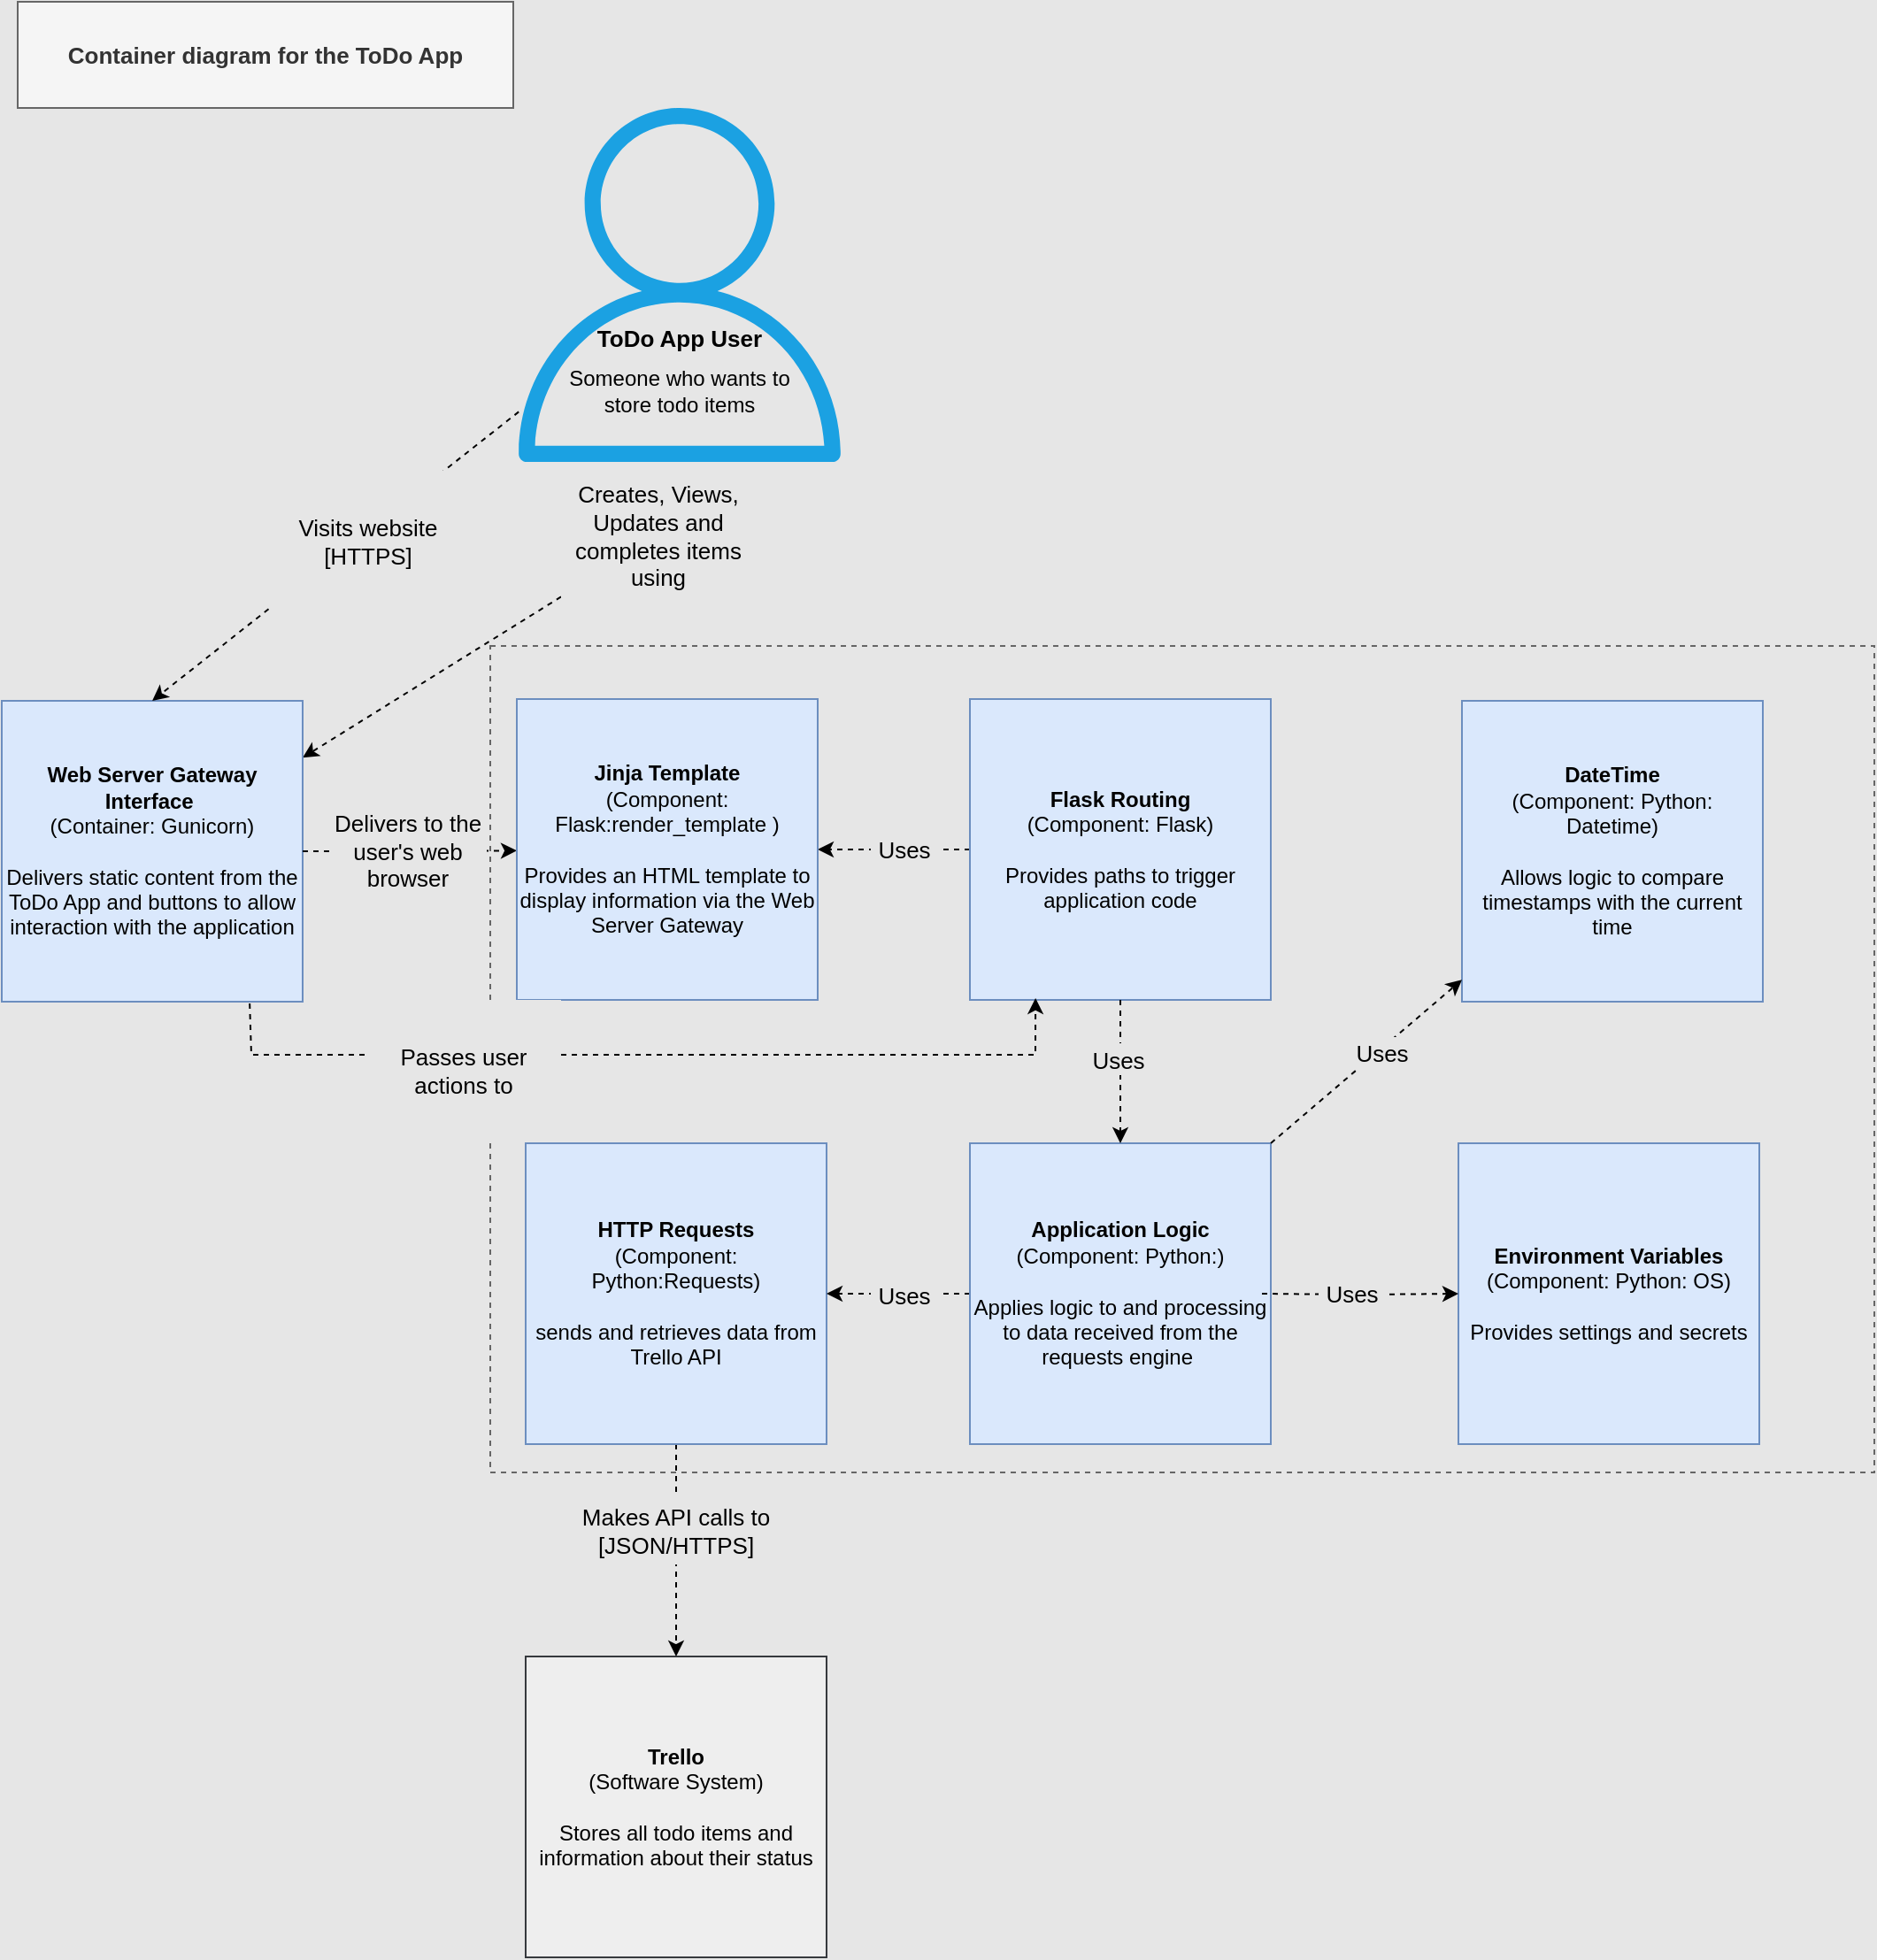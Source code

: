 <mxfile version="14.4.3" type="device"><diagram id="BmQLvOBNAFEABLuZxVkS" name="Page-1"><mxGraphModel dx="1422" dy="772" grid="0" gridSize="10" guides="1" tooltips="1" connect="1" arrows="1" fold="1" page="1" pageScale="1" pageWidth="850" pageHeight="1100" background="#E6E6E6" math="0" shadow="0"><root><mxCell id="0"/><mxCell id="1" parent="0"/><mxCell id="WNF8fjlKQTvI4CzItthJ-1" value="" style="rounded=0;whiteSpace=wrap;html=1;dashed=1;strokeColor=#666666;fontColor=#333333;fillColor=#E6E6E6;" parent="1" vertex="1"><mxGeometry x="307" y="404" width="782" height="467" as="geometry"/></mxCell><mxCell id="WNF8fjlKQTvI4CzItthJ-2" value="" style="outlineConnect=0;fontColor=#ffffff;fillColor=#1ba1e2;dashed=0;verticalLabelPosition=bottom;verticalAlign=top;align=center;html=1;fontSize=12;fontStyle=0;aspect=fixed;pointerEvents=1;shape=mxgraph.aws4.user;shadow=0;strokeColor=#006EAF;" parent="1" vertex="1"><mxGeometry x="314" y="100" width="200" height="200" as="geometry"/></mxCell><mxCell id="WNF8fjlKQTvI4CzItthJ-22" value="" style="edgeStyle=orthogonalEdgeStyle;rounded=0;orthogonalLoop=1;jettySize=auto;html=1;dashed=1;" parent="1" source="WNF8fjlKQTvI4CzItthJ-3" target="WNF8fjlKQTvI4CzItthJ-20" edge="1"><mxGeometry relative="1" as="geometry"/></mxCell><mxCell id="WNF8fjlKQTvI4CzItthJ-3" value="&lt;b&gt;Flask Routing&lt;br&gt;&lt;/b&gt;(Component: Flask)&lt;br&gt;&lt;br&gt;Provides paths to trigger application code" style="whiteSpace=wrap;html=1;aspect=fixed;fillColor=#dae8fc;strokeColor=#6c8ebf;" parent="1" vertex="1"><mxGeometry x="578" y="434" width="170" height="170" as="geometry"/></mxCell><mxCell id="WNF8fjlKQTvI4CzItthJ-4" value="&lt;b&gt;Trello&lt;/b&gt;&lt;br&gt;(Software System)&lt;br&gt;&lt;br&gt;Stores all todo items and information about their status" style="whiteSpace=wrap;html=1;aspect=fixed;fillColor=#eeeeee;strokeColor=#36393d;" parent="1" vertex="1"><mxGeometry x="327" y="975" width="170" height="170" as="geometry"/></mxCell><mxCell id="WNF8fjlKQTvI4CzItthJ-5" value="" style="endArrow=classic;html=1;dashed=1;" parent="1" source="WNF8fjlKQTvI4CzItthJ-10" edge="1" target="WNF8fjlKQTvI4CzItthJ-9"><mxGeometry width="50" height="50" relative="1" as="geometry"><mxPoint x="697" y="318" as="sourcePoint"/><mxPoint x="173" y="434" as="targetPoint"/></mxGeometry></mxCell><mxCell id="WNF8fjlKQTvI4CzItthJ-6" value="ToDo App User" style="text;html=1;strokeColor=none;align=center;verticalAlign=middle;whiteSpace=wrap;rounded=0;shadow=0;fontStyle=1;fontSize=13;" parent="1" vertex="1"><mxGeometry x="364" y="220" width="100" height="20" as="geometry"/></mxCell><mxCell id="WNF8fjlKQTvI4CzItthJ-7" value="&#10;&#10;&lt;span style=&quot;color: rgb(0, 0, 0); font-family: helvetica; font-size: 12px; font-style: normal; font-weight: 400; letter-spacing: normal; text-align: center; text-indent: 0px; text-transform: none; word-spacing: 0px; display: inline; float: none;&quot;&gt;Someone who wants to store todo items&lt;/span&gt;&#10;&#10;" style="text;html=1;align=center;verticalAlign=middle;whiteSpace=wrap;rounded=0;shadow=0;fontStyle=1;labelBackgroundColor=none;" parent="1" vertex="1"><mxGeometry x="349" y="250" width="130" height="20" as="geometry"/></mxCell><mxCell id="WNF8fjlKQTvI4CzItthJ-8" value="&lt;b&gt;Container diagram for the ToDo App&lt;/b&gt;" style="text;html=1;align=center;verticalAlign=middle;whiteSpace=wrap;rounded=0;shadow=0;fontSize=13;fillColor=#f5f5f5;strokeColor=#666666;fontColor=#333333;" parent="1" vertex="1"><mxGeometry x="40" y="40" width="280" height="60" as="geometry"/></mxCell><mxCell id="WNF8fjlKQTvI4CzItthJ-9" value="&lt;b&gt;Web Server Gateway Interface&amp;nbsp;&lt;/b&gt;&lt;br&gt;(Container: Gunicorn)&lt;br&gt;&lt;br&gt;Delivers static content from the ToDo App and buttons to allow interaction with the application" style="whiteSpace=wrap;html=1;aspect=fixed;fillColor=#dae8fc;strokeColor=#6c8ebf;" parent="1" vertex="1"><mxGeometry x="31" y="435" width="170" height="170" as="geometry"/></mxCell><mxCell id="WNF8fjlKQTvI4CzItthJ-10" value="Creates, Views, Updates and completes items using" style="text;html=1;align=center;verticalAlign=middle;whiteSpace=wrap;rounded=0;shadow=0;fontSize=13;labelBackgroundColor=none;labelBorderColor=none;fillColor=#E6e6e6;" parent="1" vertex="1"><mxGeometry x="347" y="302" width="110" height="80" as="geometry"/></mxCell><mxCell id="WNF8fjlKQTvI4CzItthJ-11" value="" style="endArrow=classic;html=1;entryX=0.5;entryY=0;entryDx=0;entryDy=0;dashed=1;jumpStyle=gap;jumpSize=20;exitX=0.5;exitY=1;exitDx=0;exitDy=0;" parent="1" source="WNF8fjlKQTvI4CzItthJ-23" target="WNF8fjlKQTvI4CzItthJ-4" edge="1"><mxGeometry width="50" height="50" relative="1" as="geometry"><mxPoint x="464" y="510" as="sourcePoint"/><mxPoint x="514" y="460" as="targetPoint"/></mxGeometry></mxCell><mxCell id="WNF8fjlKQTvI4CzItthJ-12" value="Makes API calls to&lt;br&gt;[JSON/HTTPS]" style="text;html=1;align=center;verticalAlign=middle;whiteSpace=wrap;rounded=0;shadow=0;fontSize=13;fillColor=#E6E6E6;fontStyle=0" parent="1" vertex="1"><mxGeometry x="357" y="884" width="110" height="39" as="geometry"/></mxCell><mxCell id="WNF8fjlKQTvI4CzItthJ-13" value="" style="endArrow=classic;html=1;dashed=1;jumpStyle=gap;jumpSize=20;" parent="1" source="WNF8fjlKQTvI4CzItthJ-9" target="WNF8fjlKQTvI4CzItthJ-20" edge="1"><mxGeometry width="50" height="50" relative="1" as="geometry"><mxPoint x="260" y="498" as="sourcePoint"/><mxPoint x="260" y="644" as="targetPoint"/><Array as="points"><mxPoint x="273" y="520"/></Array></mxGeometry></mxCell><mxCell id="WNF8fjlKQTvI4CzItthJ-14" value="Delivers to the user's web browser" style="text;html=1;align=center;verticalAlign=middle;whiteSpace=wrap;rounded=0;shadow=0;fontSize=13;fillColor=#E6E6E6;" parent="1" vertex="1"><mxGeometry x="216" y="500.5" width="89" height="39" as="geometry"/></mxCell><mxCell id="WNF8fjlKQTvI4CzItthJ-15" value="" style="endArrow=classic;html=1;dashed=1;entryX=0.5;entryY=0;entryDx=0;entryDy=0;" parent="1" source="WNF8fjlKQTvI4CzItthJ-2" target="WNF8fjlKQTvI4CzItthJ-9" edge="1"><mxGeometry width="50" height="50" relative="1" as="geometry"><mxPoint x="423.5" y="310" as="sourcePoint"/><mxPoint x="424" y="445" as="targetPoint"/></mxGeometry></mxCell><mxCell id="WNF8fjlKQTvI4CzItthJ-16" value="Visits website&lt;br&gt;[HTTPS]" style="text;html=1;align=center;verticalAlign=middle;whiteSpace=wrap;rounded=0;shadow=0;fontSize=13;labelBackgroundColor=none;labelBorderColor=none;fillColor=#E6e6e6;" parent="1" vertex="1"><mxGeometry x="183" y="305" width="110" height="80" as="geometry"/></mxCell><mxCell id="WNF8fjlKQTvI4CzItthJ-20" value="&lt;b&gt;Jinja Template&lt;br&gt;&lt;/b&gt;(Component: Flask:render_template )&lt;br&gt;&lt;br&gt;Provides an HTML template to display information via the Web Server Gateway" style="whiteSpace=wrap;html=1;aspect=fixed;fillColor=#dae8fc;strokeColor=#6c8ebf;" parent="1" vertex="1"><mxGeometry x="322" y="434" width="170" height="170" as="geometry"/></mxCell><mxCell id="WNF8fjlKQTvI4CzItthJ-23" value="&lt;b&gt;HTTP Requests&lt;br&gt;&lt;/b&gt;(Component: Python:Requests)&lt;br&gt;&lt;br&gt;sends and retrieves data from Trello API" style="whiteSpace=wrap;html=1;aspect=fixed;fillColor=#dae8fc;strokeColor=#6c8ebf;" parent="1" vertex="1"><mxGeometry x="327" y="685" width="170" height="170" as="geometry"/></mxCell><mxCell id="WNF8fjlKQTvI4CzItthJ-35" value="" style="edgeStyle=orthogonalEdgeStyle;rounded=0;orthogonalLoop=1;jettySize=auto;html=1;dashed=1;" parent="1" source="WNF8fjlKQTvI4CzItthJ-25" target="WNF8fjlKQTvI4CzItthJ-23" edge="1"><mxGeometry relative="1" as="geometry"/></mxCell><mxCell id="WNF8fjlKQTvI4CzItthJ-25" value="&lt;b&gt;Application Logic&lt;br&gt;&lt;/b&gt;(Component: Python:)&lt;br&gt;&lt;br&gt;Applies logic to and processing to data received from the requests engine&amp;nbsp;" style="whiteSpace=wrap;html=1;aspect=fixed;fillColor=#dae8fc;strokeColor=#6c8ebf;" parent="1" vertex="1"><mxGeometry x="578" y="685" width="170" height="170" as="geometry"/></mxCell><mxCell id="WNF8fjlKQTvI4CzItthJ-26" value="&lt;b&gt;Environment Variables&lt;br&gt;&lt;/b&gt;(Component: Python: OS)&lt;br&gt;&lt;br&gt;Provides settings and secrets" style="whiteSpace=wrap;html=1;aspect=fixed;fillColor=#dae8fc;strokeColor=#6c8ebf;" parent="1" vertex="1"><mxGeometry x="854" y="685" width="170" height="170" as="geometry"/></mxCell><mxCell id="WNF8fjlKQTvI4CzItthJ-27" value="" style="edgeStyle=orthogonalEdgeStyle;rounded=0;orthogonalLoop=1;jettySize=auto;html=1;dashed=1;entryX=0;entryY=0.5;entryDx=0;entryDy=0;" parent="1" target="WNF8fjlKQTvI4CzItthJ-26" edge="1"><mxGeometry relative="1" as="geometry"><mxPoint x="743" y="770" as="sourcePoint"/><mxPoint x="502" y="529" as="targetPoint"/></mxGeometry></mxCell><mxCell id="WNF8fjlKQTvI4CzItthJ-28" value="Uses" style="text;html=1;align=center;verticalAlign=middle;whiteSpace=wrap;rounded=0;shadow=0;fontSize=13;fillColor=#E6E6E6;" parent="1" vertex="1"><mxGeometry x="775" y="761" width="38" height="18" as="geometry"/></mxCell><mxCell id="WNF8fjlKQTvI4CzItthJ-29" value="Uses" style="text;html=1;align=center;verticalAlign=middle;whiteSpace=wrap;rounded=0;shadow=0;fontSize=13;fillColor=#E6E6E6;" parent="1" vertex="1"><mxGeometry x="522" y="510" width="38" height="18" as="geometry"/></mxCell><mxCell id="WNF8fjlKQTvI4CzItthJ-33" value="" style="edgeStyle=orthogonalEdgeStyle;rounded=0;orthogonalLoop=1;jettySize=auto;html=1;dashed=1;" parent="1" source="WNF8fjlKQTvI4CzItthJ-3" target="WNF8fjlKQTvI4CzItthJ-25" edge="1"><mxGeometry relative="1" as="geometry"><mxPoint x="753" y="780" as="sourcePoint"/><mxPoint x="864" y="780" as="targetPoint"/></mxGeometry></mxCell><mxCell id="WNF8fjlKQTvI4CzItthJ-34" value="Uses" style="text;html=1;align=center;verticalAlign=middle;whiteSpace=wrap;rounded=0;shadow=0;fontSize=13;fillColor=#E6E6E6;" parent="1" vertex="1"><mxGeometry x="643" y="628.5" width="38" height="18" as="geometry"/></mxCell><mxCell id="WNF8fjlKQTvI4CzItthJ-36" value="Uses" style="text;html=1;align=center;verticalAlign=middle;whiteSpace=wrap;rounded=0;shadow=0;fontSize=13;fillColor=#E6E6E6;" parent="1" vertex="1"><mxGeometry x="522" y="762" width="38" height="18" as="geometry"/></mxCell><mxCell id="WNF8fjlKQTvI4CzItthJ-38" value="&lt;b&gt;DateTime&lt;br&gt;&lt;/b&gt;(Component: Python: Datetime)&lt;br&gt;&lt;br&gt;Allows logic to compare timestamps with the current time" style="whiteSpace=wrap;html=1;aspect=fixed;fillColor=#dae8fc;strokeColor=#6c8ebf;" parent="1" vertex="1"><mxGeometry x="856" y="435" width="170" height="170" as="geometry"/></mxCell><mxCell id="WNF8fjlKQTvI4CzItthJ-42" value="" style="endArrow=classic;dashed=1;html=1;endFill=1;" parent="1" target="WNF8fjlKQTvI4CzItthJ-38" edge="1"><mxGeometry width="50" height="50" relative="1" as="geometry"><mxPoint x="748" y="685" as="sourcePoint"/><mxPoint x="798" y="635" as="targetPoint"/></mxGeometry></mxCell><mxCell id="WNF8fjlKQTvI4CzItthJ-39" value="Uses" style="text;html=1;align=center;verticalAlign=middle;whiteSpace=wrap;rounded=0;shadow=0;fontSize=13;fillColor=#E6E6E6;" parent="1" vertex="1"><mxGeometry x="792" y="625" width="38" height="18" as="geometry"/></mxCell><mxCell id="Eu1fsJAa70Hynzb7IAFB-2" value="" style="endArrow=classic;html=1;dashed=1;rounded=0;entryX=0.218;entryY=0.994;entryDx=0;entryDy=0;entryPerimeter=0;exitX=0.824;exitY=1.006;exitDx=0;exitDy=0;exitPerimeter=0;" edge="1" parent="1" source="WNF8fjlKQTvI4CzItthJ-9" target="WNF8fjlKQTvI4CzItthJ-3"><mxGeometry width="50" height="50" relative="1" as="geometry"><mxPoint x="479" y="388.93" as="sourcePoint"/><mxPoint x="639" y="444" as="targetPoint"/><Array as="points"><mxPoint x="172" y="635"/><mxPoint x="200" y="635"/><mxPoint x="615" y="635"/></Array></mxGeometry></mxCell><mxCell id="Eu1fsJAa70Hynzb7IAFB-3" value="Passes user actions to" style="text;html=1;align=center;verticalAlign=middle;whiteSpace=wrap;rounded=0;shadow=0;fontSize=13;labelBackgroundColor=none;labelBorderColor=none;fillColor=#E6e6e6;" vertex="1" parent="1"><mxGeometry x="237" y="604" width="110" height="80" as="geometry"/></mxCell></root></mxGraphModel></diagram></mxfile>
